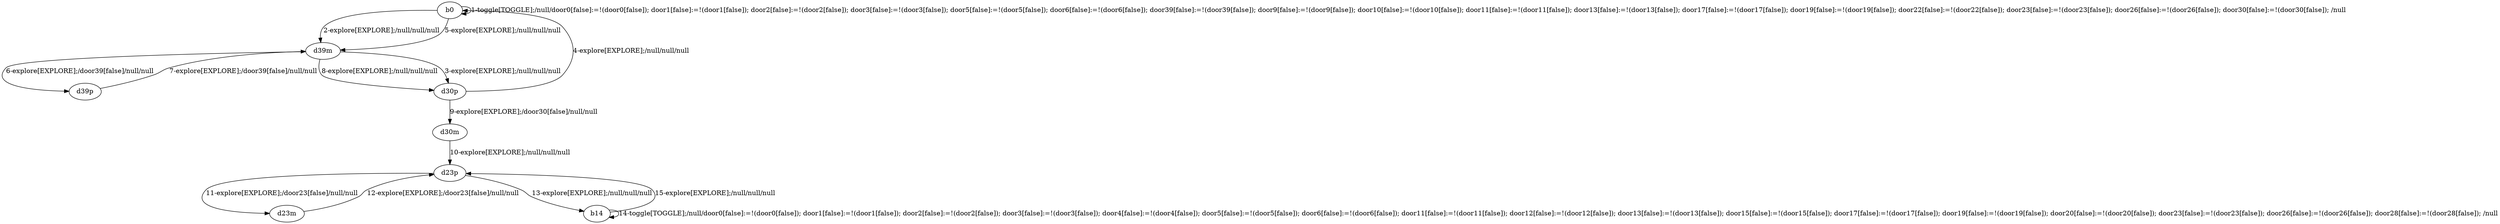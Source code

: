 # Total number of goals covered by this test: 1
# d23m --> d23p

digraph g {
"b0" -> "b0" [label = "1-toggle[TOGGLE];/null/door0[false]:=!(door0[false]); door1[false]:=!(door1[false]); door2[false]:=!(door2[false]); door3[false]:=!(door3[false]); door5[false]:=!(door5[false]); door6[false]:=!(door6[false]); door39[false]:=!(door39[false]); door9[false]:=!(door9[false]); door10[false]:=!(door10[false]); door11[false]:=!(door11[false]); door13[false]:=!(door13[false]); door17[false]:=!(door17[false]); door19[false]:=!(door19[false]); door22[false]:=!(door22[false]); door23[false]:=!(door23[false]); door26[false]:=!(door26[false]); door30[false]:=!(door30[false]); /null"];
"b0" -> "d39m" [label = "2-explore[EXPLORE];/null/null/null"];
"d39m" -> "d30p" [label = "3-explore[EXPLORE];/null/null/null"];
"d30p" -> "b0" [label = "4-explore[EXPLORE];/null/null/null"];
"b0" -> "d39m" [label = "5-explore[EXPLORE];/null/null/null"];
"d39m" -> "d39p" [label = "6-explore[EXPLORE];/door39[false]/null/null"];
"d39p" -> "d39m" [label = "7-explore[EXPLORE];/door39[false]/null/null"];
"d39m" -> "d30p" [label = "8-explore[EXPLORE];/null/null/null"];
"d30p" -> "d30m" [label = "9-explore[EXPLORE];/door30[false]/null/null"];
"d30m" -> "d23p" [label = "10-explore[EXPLORE];/null/null/null"];
"d23p" -> "d23m" [label = "11-explore[EXPLORE];/door23[false]/null/null"];
"d23m" -> "d23p" [label = "12-explore[EXPLORE];/door23[false]/null/null"];
"d23p" -> "b14" [label = "13-explore[EXPLORE];/null/null/null"];
"b14" -> "b14" [label = "14-toggle[TOGGLE];/null/door0[false]:=!(door0[false]); door1[false]:=!(door1[false]); door2[false]:=!(door2[false]); door3[false]:=!(door3[false]); door4[false]:=!(door4[false]); door5[false]:=!(door5[false]); door6[false]:=!(door6[false]); door11[false]:=!(door11[false]); door12[false]:=!(door12[false]); door13[false]:=!(door13[false]); door15[false]:=!(door15[false]); door17[false]:=!(door17[false]); door19[false]:=!(door19[false]); door20[false]:=!(door20[false]); door23[false]:=!(door23[false]); door26[false]:=!(door26[false]); door28[false]:=!(door28[false]); /null"];
"b14" -> "d23p" [label = "15-explore[EXPLORE];/null/null/null"];
}